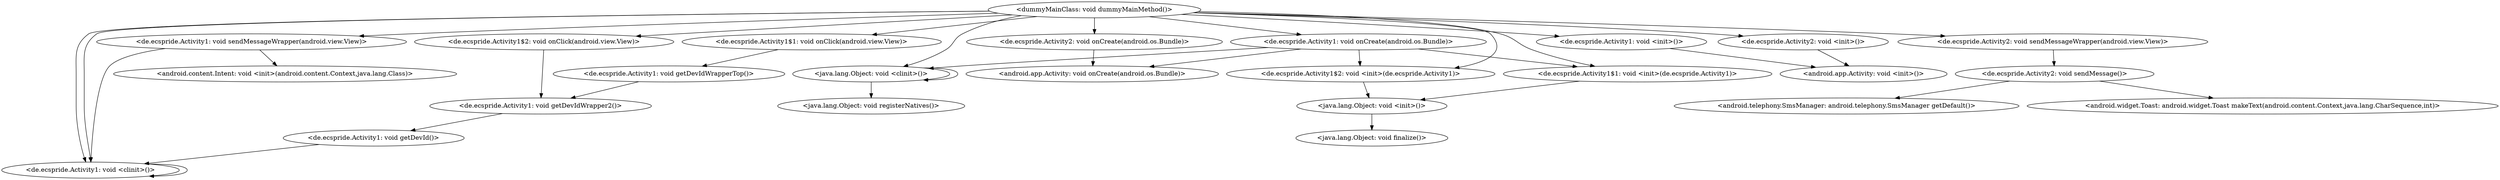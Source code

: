 digraph "callgraph" {
    "<dummyMainClass: void dummyMainMethod()>"
    "<de.ecspride.Activity1: void <clinit>()>"
    "<dummyMainClass: void dummyMainMethod()>"->"<de.ecspride.Activity1: void <clinit>()>";
    "<de.ecspride.Activity1: void <clinit>()>"->"<de.ecspride.Activity1: void <clinit>()>";
    "<de.ecspride.Activity1: void sendMessageWrapper(android.view.View)>"
    "<dummyMainClass: void dummyMainMethod()>"->"<de.ecspride.Activity1: void sendMessageWrapper(android.view.View)>";
    "<de.ecspride.Activity1: void sendMessageWrapper(android.view.View)>"->"<de.ecspride.Activity1: void <clinit>()>";
    "<android.content.Intent: void <init>(android.content.Context,java.lang.Class)>"
    "<de.ecspride.Activity1: void sendMessageWrapper(android.view.View)>"->"<android.content.Intent: void <init>(android.content.Context,java.lang.Class)>";
    "<de.ecspride.Activity1: void onCreate(android.os.Bundle)>"
    "<dummyMainClass: void dummyMainMethod()>"->"<de.ecspride.Activity1: void onCreate(android.os.Bundle)>";
    "<java.lang.Object: void <clinit>()>"
    "<de.ecspride.Activity1: void onCreate(android.os.Bundle)>"->"<java.lang.Object: void <clinit>()>";
    "<java.lang.Object: void <clinit>()>"->"<java.lang.Object: void <clinit>()>";
    "<java.lang.Object: void registerNatives()>"
    "<java.lang.Object: void <clinit>()>"->"<java.lang.Object: void registerNatives()>";
    "<android.app.Activity: void onCreate(android.os.Bundle)>"
    "<de.ecspride.Activity1: void onCreate(android.os.Bundle)>"->"<android.app.Activity: void onCreate(android.os.Bundle)>";
    "<de.ecspride.Activity1$1: void <init>(de.ecspride.Activity1)>"
    "<de.ecspride.Activity1: void onCreate(android.os.Bundle)>"->"<de.ecspride.Activity1$1: void <init>(de.ecspride.Activity1)>";
    "<java.lang.Object: void <init>()>"
    "<de.ecspride.Activity1$1: void <init>(de.ecspride.Activity1)>"->"<java.lang.Object: void <init>()>";
    "<java.lang.Object: void finalize()>"
    "<java.lang.Object: void <init>()>"->"<java.lang.Object: void finalize()>";
    "<de.ecspride.Activity1$2: void <init>(de.ecspride.Activity1)>"
    "<de.ecspride.Activity1: void onCreate(android.os.Bundle)>"->"<de.ecspride.Activity1$2: void <init>(de.ecspride.Activity1)>";
    "<de.ecspride.Activity1$2: void <init>(de.ecspride.Activity1)>"->"<java.lang.Object: void <init>()>";
    "<de.ecspride.Activity1: void <init>()>"
    "<dummyMainClass: void dummyMainMethod()>"->"<de.ecspride.Activity1: void <init>()>";
    "<android.app.Activity: void <init>()>"
    "<de.ecspride.Activity1: void <init>()>"->"<android.app.Activity: void <init>()>";
    "<de.ecspride.Activity1$1: void onClick(android.view.View)>"
    "<dummyMainClass: void dummyMainMethod()>"->"<de.ecspride.Activity1$1: void onClick(android.view.View)>";
    "<de.ecspride.Activity1: void getDevIdWrapperTop()>"
    "<de.ecspride.Activity1$1: void onClick(android.view.View)>"->"<de.ecspride.Activity1: void getDevIdWrapperTop()>";
    "<de.ecspride.Activity1: void getDevIdWrapper2()>"
    "<de.ecspride.Activity1: void getDevIdWrapperTop()>"->"<de.ecspride.Activity1: void getDevIdWrapper2()>";
    "<de.ecspride.Activity1: void getDevId()>"
    "<de.ecspride.Activity1: void getDevIdWrapper2()>"->"<de.ecspride.Activity1: void getDevId()>";
    "<de.ecspride.Activity1: void getDevId()>"->"<de.ecspride.Activity1: void <clinit>()>";
    "<dummyMainClass: void dummyMainMethod()>"->"<de.ecspride.Activity1$1: void <init>(de.ecspride.Activity1)>";
    "<de.ecspride.Activity1$2: void onClick(android.view.View)>"
    "<dummyMainClass: void dummyMainMethod()>"->"<de.ecspride.Activity1$2: void onClick(android.view.View)>";
    "<de.ecspride.Activity1$2: void onClick(android.view.View)>"->"<de.ecspride.Activity1: void getDevIdWrapper2()>";
    "<dummyMainClass: void dummyMainMethod()>"->"<de.ecspride.Activity1$2: void <init>(de.ecspride.Activity1)>";
    "<de.ecspride.Activity2: void sendMessageWrapper(android.view.View)>"
    "<dummyMainClass: void dummyMainMethod()>"->"<de.ecspride.Activity2: void sendMessageWrapper(android.view.View)>";
    "<de.ecspride.Activity2: void sendMessage()>"
    "<de.ecspride.Activity2: void sendMessageWrapper(android.view.View)>"->"<de.ecspride.Activity2: void sendMessage()>";
    "<android.widget.Toast: android.widget.Toast makeText(android.content.Context,java.lang.CharSequence,int)>"
    "<de.ecspride.Activity2: void sendMessage()>"->"<android.widget.Toast: android.widget.Toast makeText(android.content.Context,java.lang.CharSequence,int)>";
    "<android.telephony.SmsManager: android.telephony.SmsManager getDefault()>"
    "<de.ecspride.Activity2: void sendMessage()>"->"<android.telephony.SmsManager: android.telephony.SmsManager getDefault()>";
    "<de.ecspride.Activity2: void onCreate(android.os.Bundle)>"
    "<dummyMainClass: void dummyMainMethod()>"->"<de.ecspride.Activity2: void onCreate(android.os.Bundle)>";
    "<de.ecspride.Activity2: void onCreate(android.os.Bundle)>"->"<android.app.Activity: void onCreate(android.os.Bundle)>";
    "<de.ecspride.Activity2: void <init>()>"
    "<dummyMainClass: void dummyMainMethod()>"->"<de.ecspride.Activity2: void <init>()>";
    "<de.ecspride.Activity2: void <init>()>"->"<android.app.Activity: void <init>()>";
    "<dummyMainClass: void dummyMainMethod()>"->"<java.lang.Object: void <clinit>()>";
    "<dummyMainClass: void dummyMainMethod()>"->"<de.ecspride.Activity1: void <clinit>()>";
}
